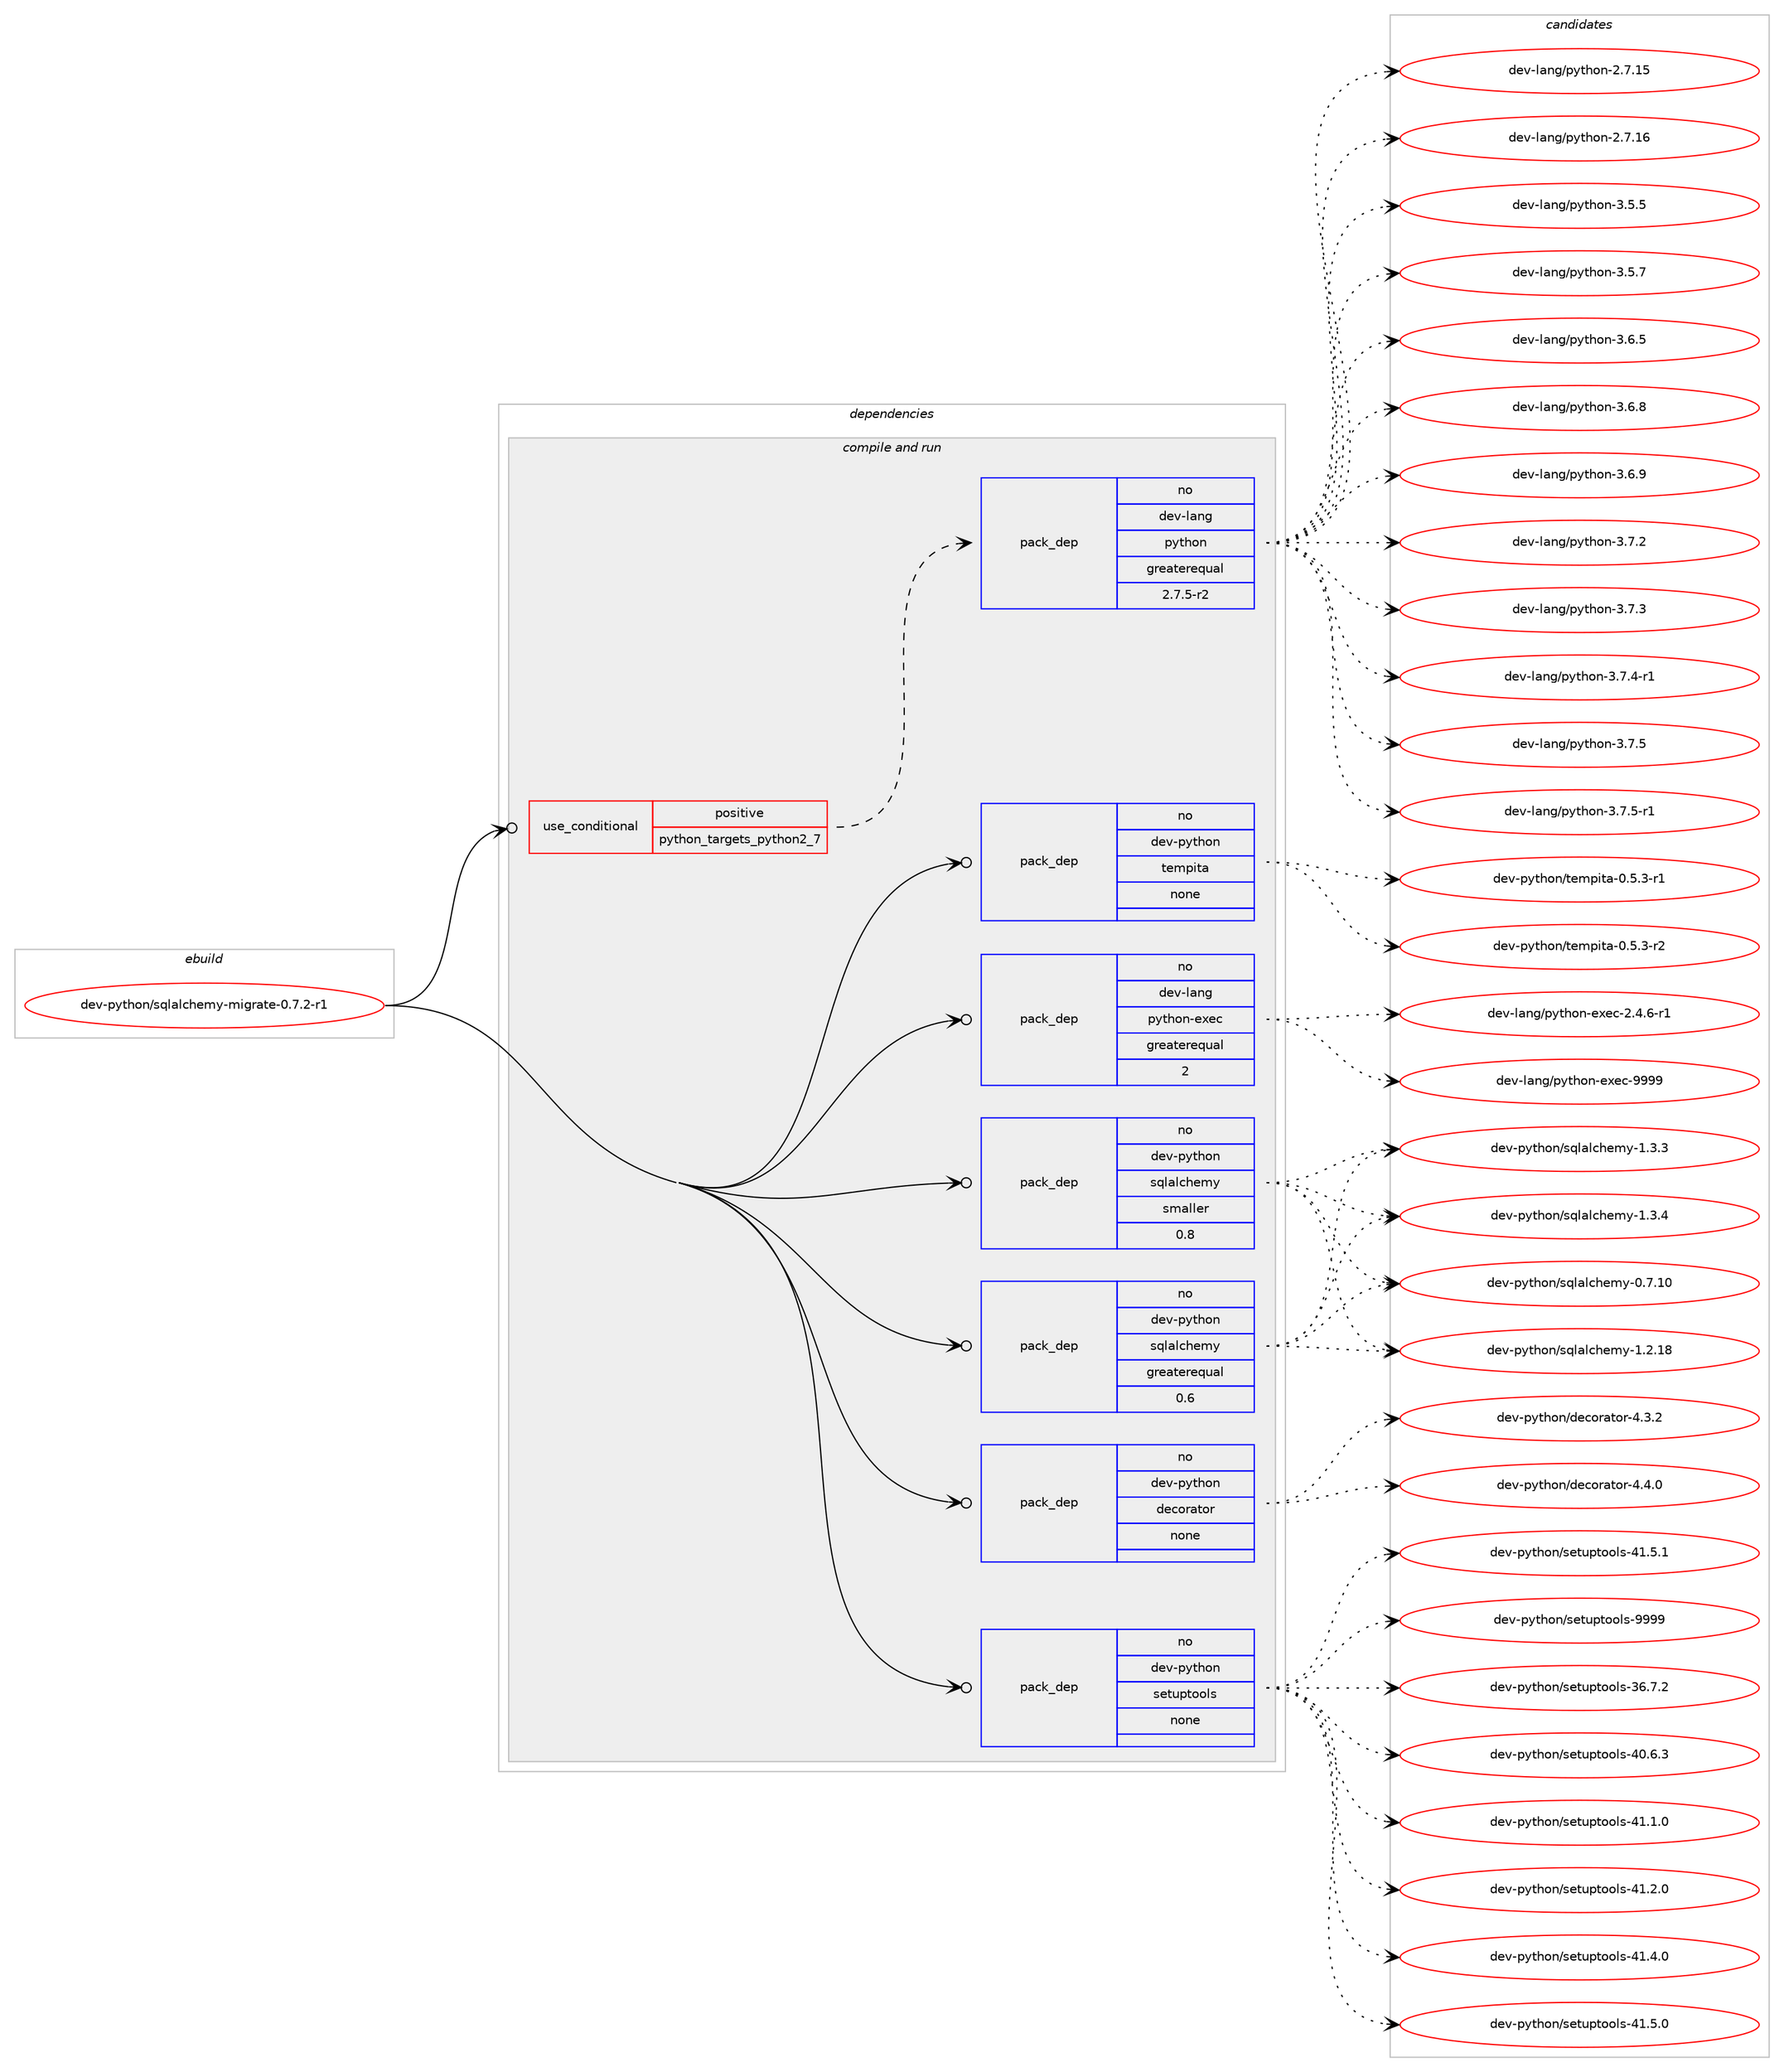 digraph prolog {

# *************
# Graph options
# *************

newrank=true;
concentrate=true;
compound=true;
graph [rankdir=LR,fontname=Helvetica,fontsize=10,ranksep=1.5];#, ranksep=2.5, nodesep=0.2];
edge  [arrowhead=vee];
node  [fontname=Helvetica,fontsize=10];

# **********
# The ebuild
# **********

subgraph cluster_leftcol {
color=gray;
rank=same;
label=<<i>ebuild</i>>;
id [label="dev-python/sqlalchemy-migrate-0.7.2-r1", color=red, width=4, href="../dev-python/sqlalchemy-migrate-0.7.2-r1.svg"];
}

# ****************
# The dependencies
# ****************

subgraph cluster_midcol {
color=gray;
label=<<i>dependencies</i>>;
subgraph cluster_compile {
fillcolor="#eeeeee";
style=filled;
label=<<i>compile</i>>;
}
subgraph cluster_compileandrun {
fillcolor="#eeeeee";
style=filled;
label=<<i>compile and run</i>>;
subgraph cond149899 {
dependency638980 [label=<<TABLE BORDER="0" CELLBORDER="1" CELLSPACING="0" CELLPADDING="4"><TR><TD ROWSPAN="3" CELLPADDING="10">use_conditional</TD></TR><TR><TD>positive</TD></TR><TR><TD>python_targets_python2_7</TD></TR></TABLE>>, shape=none, color=red];
subgraph pack477200 {
dependency638981 [label=<<TABLE BORDER="0" CELLBORDER="1" CELLSPACING="0" CELLPADDING="4" WIDTH="220"><TR><TD ROWSPAN="6" CELLPADDING="30">pack_dep</TD></TR><TR><TD WIDTH="110">no</TD></TR><TR><TD>dev-lang</TD></TR><TR><TD>python</TD></TR><TR><TD>greaterequal</TD></TR><TR><TD>2.7.5-r2</TD></TR></TABLE>>, shape=none, color=blue];
}
dependency638980:e -> dependency638981:w [weight=20,style="dashed",arrowhead="vee"];
}
id:e -> dependency638980:w [weight=20,style="solid",arrowhead="odotvee"];
subgraph pack477201 {
dependency638982 [label=<<TABLE BORDER="0" CELLBORDER="1" CELLSPACING="0" CELLPADDING="4" WIDTH="220"><TR><TD ROWSPAN="6" CELLPADDING="30">pack_dep</TD></TR><TR><TD WIDTH="110">no</TD></TR><TR><TD>dev-lang</TD></TR><TR><TD>python-exec</TD></TR><TR><TD>greaterequal</TD></TR><TR><TD>2</TD></TR></TABLE>>, shape=none, color=blue];
}
id:e -> dependency638982:w [weight=20,style="solid",arrowhead="odotvee"];
subgraph pack477202 {
dependency638983 [label=<<TABLE BORDER="0" CELLBORDER="1" CELLSPACING="0" CELLPADDING="4" WIDTH="220"><TR><TD ROWSPAN="6" CELLPADDING="30">pack_dep</TD></TR><TR><TD WIDTH="110">no</TD></TR><TR><TD>dev-python</TD></TR><TR><TD>decorator</TD></TR><TR><TD>none</TD></TR><TR><TD></TD></TR></TABLE>>, shape=none, color=blue];
}
id:e -> dependency638983:w [weight=20,style="solid",arrowhead="odotvee"];
subgraph pack477203 {
dependency638984 [label=<<TABLE BORDER="0" CELLBORDER="1" CELLSPACING="0" CELLPADDING="4" WIDTH="220"><TR><TD ROWSPAN="6" CELLPADDING="30">pack_dep</TD></TR><TR><TD WIDTH="110">no</TD></TR><TR><TD>dev-python</TD></TR><TR><TD>setuptools</TD></TR><TR><TD>none</TD></TR><TR><TD></TD></TR></TABLE>>, shape=none, color=blue];
}
id:e -> dependency638984:w [weight=20,style="solid",arrowhead="odotvee"];
subgraph pack477204 {
dependency638985 [label=<<TABLE BORDER="0" CELLBORDER="1" CELLSPACING="0" CELLPADDING="4" WIDTH="220"><TR><TD ROWSPAN="6" CELLPADDING="30">pack_dep</TD></TR><TR><TD WIDTH="110">no</TD></TR><TR><TD>dev-python</TD></TR><TR><TD>sqlalchemy</TD></TR><TR><TD>greaterequal</TD></TR><TR><TD>0.6</TD></TR></TABLE>>, shape=none, color=blue];
}
id:e -> dependency638985:w [weight=20,style="solid",arrowhead="odotvee"];
subgraph pack477205 {
dependency638986 [label=<<TABLE BORDER="0" CELLBORDER="1" CELLSPACING="0" CELLPADDING="4" WIDTH="220"><TR><TD ROWSPAN="6" CELLPADDING="30">pack_dep</TD></TR><TR><TD WIDTH="110">no</TD></TR><TR><TD>dev-python</TD></TR><TR><TD>sqlalchemy</TD></TR><TR><TD>smaller</TD></TR><TR><TD>0.8</TD></TR></TABLE>>, shape=none, color=blue];
}
id:e -> dependency638986:w [weight=20,style="solid",arrowhead="odotvee"];
subgraph pack477206 {
dependency638987 [label=<<TABLE BORDER="0" CELLBORDER="1" CELLSPACING="0" CELLPADDING="4" WIDTH="220"><TR><TD ROWSPAN="6" CELLPADDING="30">pack_dep</TD></TR><TR><TD WIDTH="110">no</TD></TR><TR><TD>dev-python</TD></TR><TR><TD>tempita</TD></TR><TR><TD>none</TD></TR><TR><TD></TD></TR></TABLE>>, shape=none, color=blue];
}
id:e -> dependency638987:w [weight=20,style="solid",arrowhead="odotvee"];
}
subgraph cluster_run {
fillcolor="#eeeeee";
style=filled;
label=<<i>run</i>>;
}
}

# **************
# The candidates
# **************

subgraph cluster_choices {
rank=same;
color=gray;
label=<<i>candidates</i>>;

subgraph choice477200 {
color=black;
nodesep=1;
choice10010111845108971101034711212111610411111045504655464953 [label="dev-lang/python-2.7.15", color=red, width=4,href="../dev-lang/python-2.7.15.svg"];
choice10010111845108971101034711212111610411111045504655464954 [label="dev-lang/python-2.7.16", color=red, width=4,href="../dev-lang/python-2.7.16.svg"];
choice100101118451089711010347112121116104111110455146534653 [label="dev-lang/python-3.5.5", color=red, width=4,href="../dev-lang/python-3.5.5.svg"];
choice100101118451089711010347112121116104111110455146534655 [label="dev-lang/python-3.5.7", color=red, width=4,href="../dev-lang/python-3.5.7.svg"];
choice100101118451089711010347112121116104111110455146544653 [label="dev-lang/python-3.6.5", color=red, width=4,href="../dev-lang/python-3.6.5.svg"];
choice100101118451089711010347112121116104111110455146544656 [label="dev-lang/python-3.6.8", color=red, width=4,href="../dev-lang/python-3.6.8.svg"];
choice100101118451089711010347112121116104111110455146544657 [label="dev-lang/python-3.6.9", color=red, width=4,href="../dev-lang/python-3.6.9.svg"];
choice100101118451089711010347112121116104111110455146554650 [label="dev-lang/python-3.7.2", color=red, width=4,href="../dev-lang/python-3.7.2.svg"];
choice100101118451089711010347112121116104111110455146554651 [label="dev-lang/python-3.7.3", color=red, width=4,href="../dev-lang/python-3.7.3.svg"];
choice1001011184510897110103471121211161041111104551465546524511449 [label="dev-lang/python-3.7.4-r1", color=red, width=4,href="../dev-lang/python-3.7.4-r1.svg"];
choice100101118451089711010347112121116104111110455146554653 [label="dev-lang/python-3.7.5", color=red, width=4,href="../dev-lang/python-3.7.5.svg"];
choice1001011184510897110103471121211161041111104551465546534511449 [label="dev-lang/python-3.7.5-r1", color=red, width=4,href="../dev-lang/python-3.7.5-r1.svg"];
dependency638981:e -> choice10010111845108971101034711212111610411111045504655464953:w [style=dotted,weight="100"];
dependency638981:e -> choice10010111845108971101034711212111610411111045504655464954:w [style=dotted,weight="100"];
dependency638981:e -> choice100101118451089711010347112121116104111110455146534653:w [style=dotted,weight="100"];
dependency638981:e -> choice100101118451089711010347112121116104111110455146534655:w [style=dotted,weight="100"];
dependency638981:e -> choice100101118451089711010347112121116104111110455146544653:w [style=dotted,weight="100"];
dependency638981:e -> choice100101118451089711010347112121116104111110455146544656:w [style=dotted,weight="100"];
dependency638981:e -> choice100101118451089711010347112121116104111110455146544657:w [style=dotted,weight="100"];
dependency638981:e -> choice100101118451089711010347112121116104111110455146554650:w [style=dotted,weight="100"];
dependency638981:e -> choice100101118451089711010347112121116104111110455146554651:w [style=dotted,weight="100"];
dependency638981:e -> choice1001011184510897110103471121211161041111104551465546524511449:w [style=dotted,weight="100"];
dependency638981:e -> choice100101118451089711010347112121116104111110455146554653:w [style=dotted,weight="100"];
dependency638981:e -> choice1001011184510897110103471121211161041111104551465546534511449:w [style=dotted,weight="100"];
}
subgraph choice477201 {
color=black;
nodesep=1;
choice10010111845108971101034711212111610411111045101120101994550465246544511449 [label="dev-lang/python-exec-2.4.6-r1", color=red, width=4,href="../dev-lang/python-exec-2.4.6-r1.svg"];
choice10010111845108971101034711212111610411111045101120101994557575757 [label="dev-lang/python-exec-9999", color=red, width=4,href="../dev-lang/python-exec-9999.svg"];
dependency638982:e -> choice10010111845108971101034711212111610411111045101120101994550465246544511449:w [style=dotted,weight="100"];
dependency638982:e -> choice10010111845108971101034711212111610411111045101120101994557575757:w [style=dotted,weight="100"];
}
subgraph choice477202 {
color=black;
nodesep=1;
choice10010111845112121116104111110471001019911111497116111114455246514650 [label="dev-python/decorator-4.3.2", color=red, width=4,href="../dev-python/decorator-4.3.2.svg"];
choice10010111845112121116104111110471001019911111497116111114455246524648 [label="dev-python/decorator-4.4.0", color=red, width=4,href="../dev-python/decorator-4.4.0.svg"];
dependency638983:e -> choice10010111845112121116104111110471001019911111497116111114455246514650:w [style=dotted,weight="100"];
dependency638983:e -> choice10010111845112121116104111110471001019911111497116111114455246524648:w [style=dotted,weight="100"];
}
subgraph choice477203 {
color=black;
nodesep=1;
choice100101118451121211161041111104711510111611711211611111110811545515446554650 [label="dev-python/setuptools-36.7.2", color=red, width=4,href="../dev-python/setuptools-36.7.2.svg"];
choice100101118451121211161041111104711510111611711211611111110811545524846544651 [label="dev-python/setuptools-40.6.3", color=red, width=4,href="../dev-python/setuptools-40.6.3.svg"];
choice100101118451121211161041111104711510111611711211611111110811545524946494648 [label="dev-python/setuptools-41.1.0", color=red, width=4,href="../dev-python/setuptools-41.1.0.svg"];
choice100101118451121211161041111104711510111611711211611111110811545524946504648 [label="dev-python/setuptools-41.2.0", color=red, width=4,href="../dev-python/setuptools-41.2.0.svg"];
choice100101118451121211161041111104711510111611711211611111110811545524946524648 [label="dev-python/setuptools-41.4.0", color=red, width=4,href="../dev-python/setuptools-41.4.0.svg"];
choice100101118451121211161041111104711510111611711211611111110811545524946534648 [label="dev-python/setuptools-41.5.0", color=red, width=4,href="../dev-python/setuptools-41.5.0.svg"];
choice100101118451121211161041111104711510111611711211611111110811545524946534649 [label="dev-python/setuptools-41.5.1", color=red, width=4,href="../dev-python/setuptools-41.5.1.svg"];
choice10010111845112121116104111110471151011161171121161111111081154557575757 [label="dev-python/setuptools-9999", color=red, width=4,href="../dev-python/setuptools-9999.svg"];
dependency638984:e -> choice100101118451121211161041111104711510111611711211611111110811545515446554650:w [style=dotted,weight="100"];
dependency638984:e -> choice100101118451121211161041111104711510111611711211611111110811545524846544651:w [style=dotted,weight="100"];
dependency638984:e -> choice100101118451121211161041111104711510111611711211611111110811545524946494648:w [style=dotted,weight="100"];
dependency638984:e -> choice100101118451121211161041111104711510111611711211611111110811545524946504648:w [style=dotted,weight="100"];
dependency638984:e -> choice100101118451121211161041111104711510111611711211611111110811545524946524648:w [style=dotted,weight="100"];
dependency638984:e -> choice100101118451121211161041111104711510111611711211611111110811545524946534648:w [style=dotted,weight="100"];
dependency638984:e -> choice100101118451121211161041111104711510111611711211611111110811545524946534649:w [style=dotted,weight="100"];
dependency638984:e -> choice10010111845112121116104111110471151011161171121161111111081154557575757:w [style=dotted,weight="100"];
}
subgraph choice477204 {
color=black;
nodesep=1;
choice1001011184511212111610411111047115113108971089910410110912145484655464948 [label="dev-python/sqlalchemy-0.7.10", color=red, width=4,href="../dev-python/sqlalchemy-0.7.10.svg"];
choice1001011184511212111610411111047115113108971089910410110912145494650464956 [label="dev-python/sqlalchemy-1.2.18", color=red, width=4,href="../dev-python/sqlalchemy-1.2.18.svg"];
choice10010111845112121116104111110471151131089710899104101109121454946514651 [label="dev-python/sqlalchemy-1.3.3", color=red, width=4,href="../dev-python/sqlalchemy-1.3.3.svg"];
choice10010111845112121116104111110471151131089710899104101109121454946514652 [label="dev-python/sqlalchemy-1.3.4", color=red, width=4,href="../dev-python/sqlalchemy-1.3.4.svg"];
dependency638985:e -> choice1001011184511212111610411111047115113108971089910410110912145484655464948:w [style=dotted,weight="100"];
dependency638985:e -> choice1001011184511212111610411111047115113108971089910410110912145494650464956:w [style=dotted,weight="100"];
dependency638985:e -> choice10010111845112121116104111110471151131089710899104101109121454946514651:w [style=dotted,weight="100"];
dependency638985:e -> choice10010111845112121116104111110471151131089710899104101109121454946514652:w [style=dotted,weight="100"];
}
subgraph choice477205 {
color=black;
nodesep=1;
choice1001011184511212111610411111047115113108971089910410110912145484655464948 [label="dev-python/sqlalchemy-0.7.10", color=red, width=4,href="../dev-python/sqlalchemy-0.7.10.svg"];
choice1001011184511212111610411111047115113108971089910410110912145494650464956 [label="dev-python/sqlalchemy-1.2.18", color=red, width=4,href="../dev-python/sqlalchemy-1.2.18.svg"];
choice10010111845112121116104111110471151131089710899104101109121454946514651 [label="dev-python/sqlalchemy-1.3.3", color=red, width=4,href="../dev-python/sqlalchemy-1.3.3.svg"];
choice10010111845112121116104111110471151131089710899104101109121454946514652 [label="dev-python/sqlalchemy-1.3.4", color=red, width=4,href="../dev-python/sqlalchemy-1.3.4.svg"];
dependency638986:e -> choice1001011184511212111610411111047115113108971089910410110912145484655464948:w [style=dotted,weight="100"];
dependency638986:e -> choice1001011184511212111610411111047115113108971089910410110912145494650464956:w [style=dotted,weight="100"];
dependency638986:e -> choice10010111845112121116104111110471151131089710899104101109121454946514651:w [style=dotted,weight="100"];
dependency638986:e -> choice10010111845112121116104111110471151131089710899104101109121454946514652:w [style=dotted,weight="100"];
}
subgraph choice477206 {
color=black;
nodesep=1;
choice1001011184511212111610411111047116101109112105116974548465346514511449 [label="dev-python/tempita-0.5.3-r1", color=red, width=4,href="../dev-python/tempita-0.5.3-r1.svg"];
choice1001011184511212111610411111047116101109112105116974548465346514511450 [label="dev-python/tempita-0.5.3-r2", color=red, width=4,href="../dev-python/tempita-0.5.3-r2.svg"];
dependency638987:e -> choice1001011184511212111610411111047116101109112105116974548465346514511449:w [style=dotted,weight="100"];
dependency638987:e -> choice1001011184511212111610411111047116101109112105116974548465346514511450:w [style=dotted,weight="100"];
}
}

}
